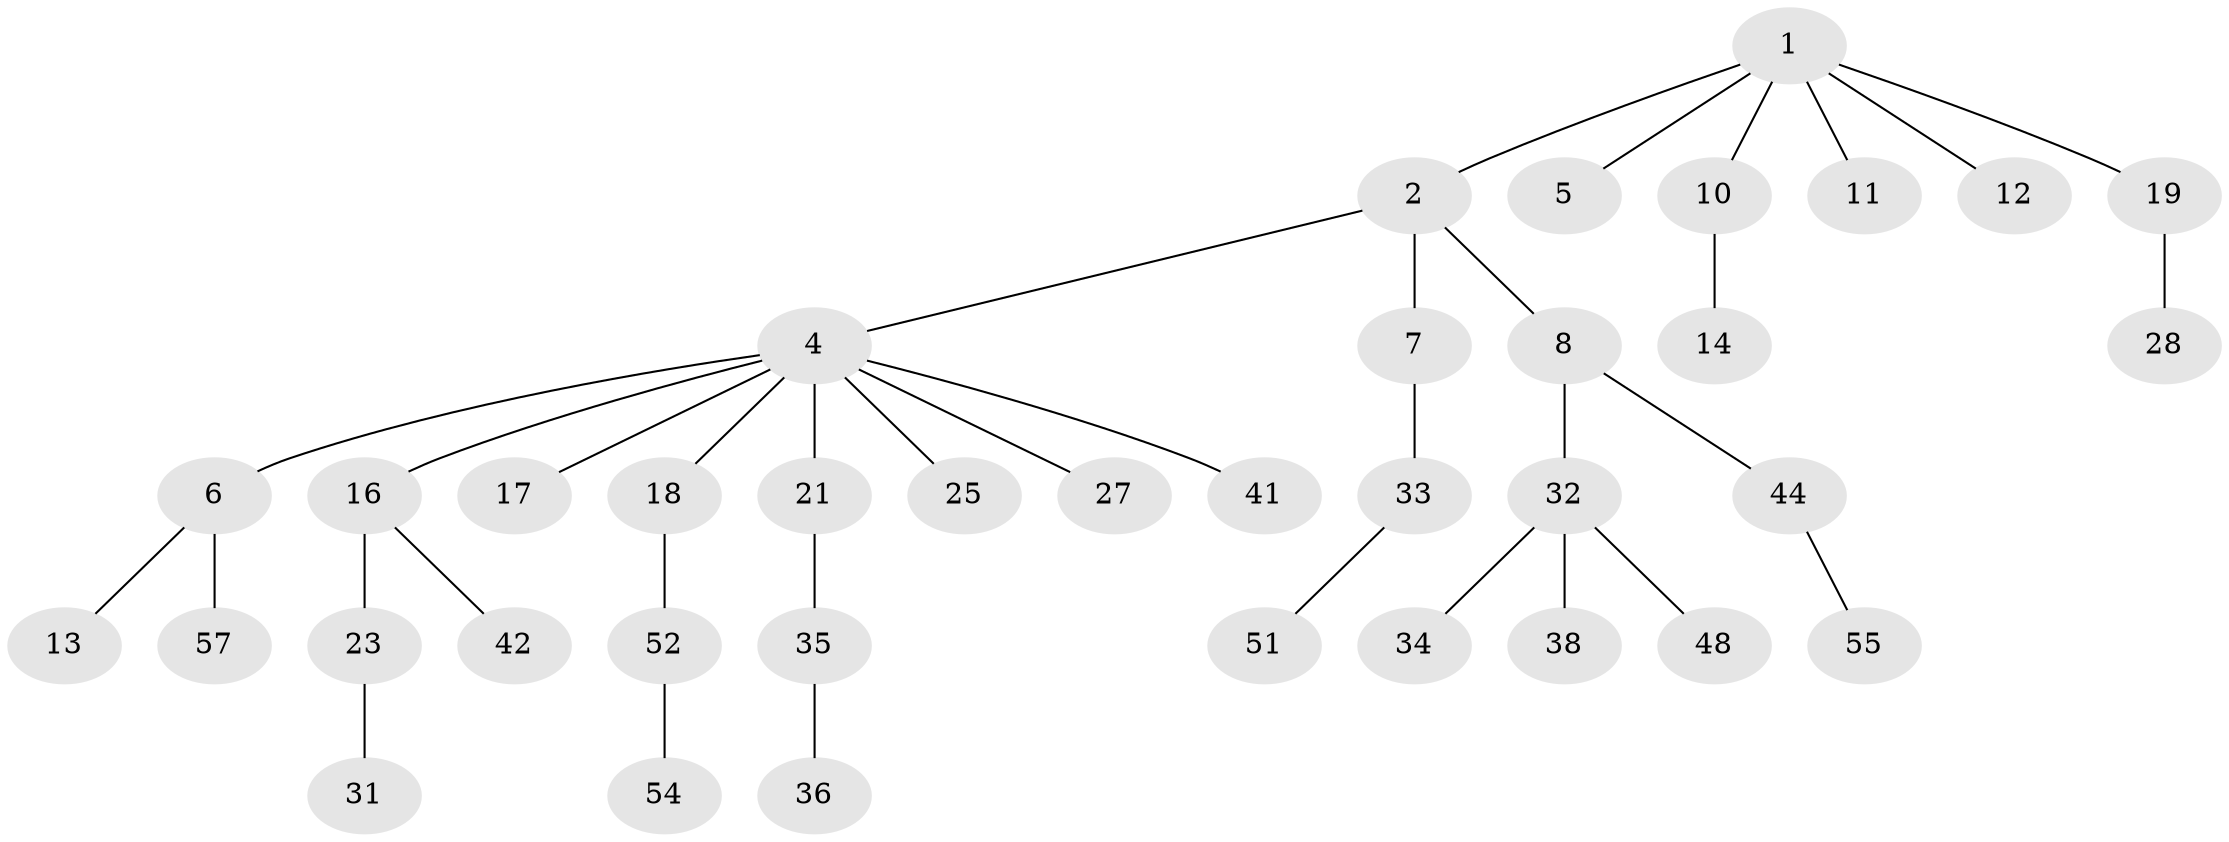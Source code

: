 // Generated by graph-tools (version 1.1) at 2025/24/03/03/25 07:24:05]
// undirected, 37 vertices, 36 edges
graph export_dot {
graph [start="1"]
  node [color=gray90,style=filled];
  1 [super="+3"];
  2 [super="+20"];
  4 [super="+15"];
  5;
  6 [super="+29"];
  7 [super="+47"];
  8 [super="+9"];
  10;
  11 [super="+40"];
  12;
  13 [super="+53"];
  14 [super="+30"];
  16;
  17;
  18 [super="+22"];
  19 [super="+24"];
  21;
  23 [super="+26"];
  25 [super="+39"];
  27;
  28;
  31;
  32 [super="+45"];
  33 [super="+37"];
  34;
  35 [super="+49"];
  36 [super="+50"];
  38 [super="+43"];
  41;
  42;
  44 [super="+46"];
  48;
  51;
  52 [super="+56"];
  54;
  55;
  57;
  1 -- 2;
  1 -- 5;
  1 -- 10;
  1 -- 11;
  1 -- 19;
  1 -- 12;
  2 -- 4;
  2 -- 7;
  2 -- 8;
  4 -- 6;
  4 -- 17;
  4 -- 18;
  4 -- 25;
  4 -- 16;
  4 -- 21;
  4 -- 41;
  4 -- 27;
  6 -- 13;
  6 -- 57;
  7 -- 33;
  8 -- 44;
  8 -- 32;
  10 -- 14;
  16 -- 23;
  16 -- 42;
  18 -- 52;
  19 -- 28;
  21 -- 35;
  23 -- 31;
  32 -- 34;
  32 -- 38;
  32 -- 48;
  33 -- 51;
  35 -- 36;
  44 -- 55;
  52 -- 54;
}
